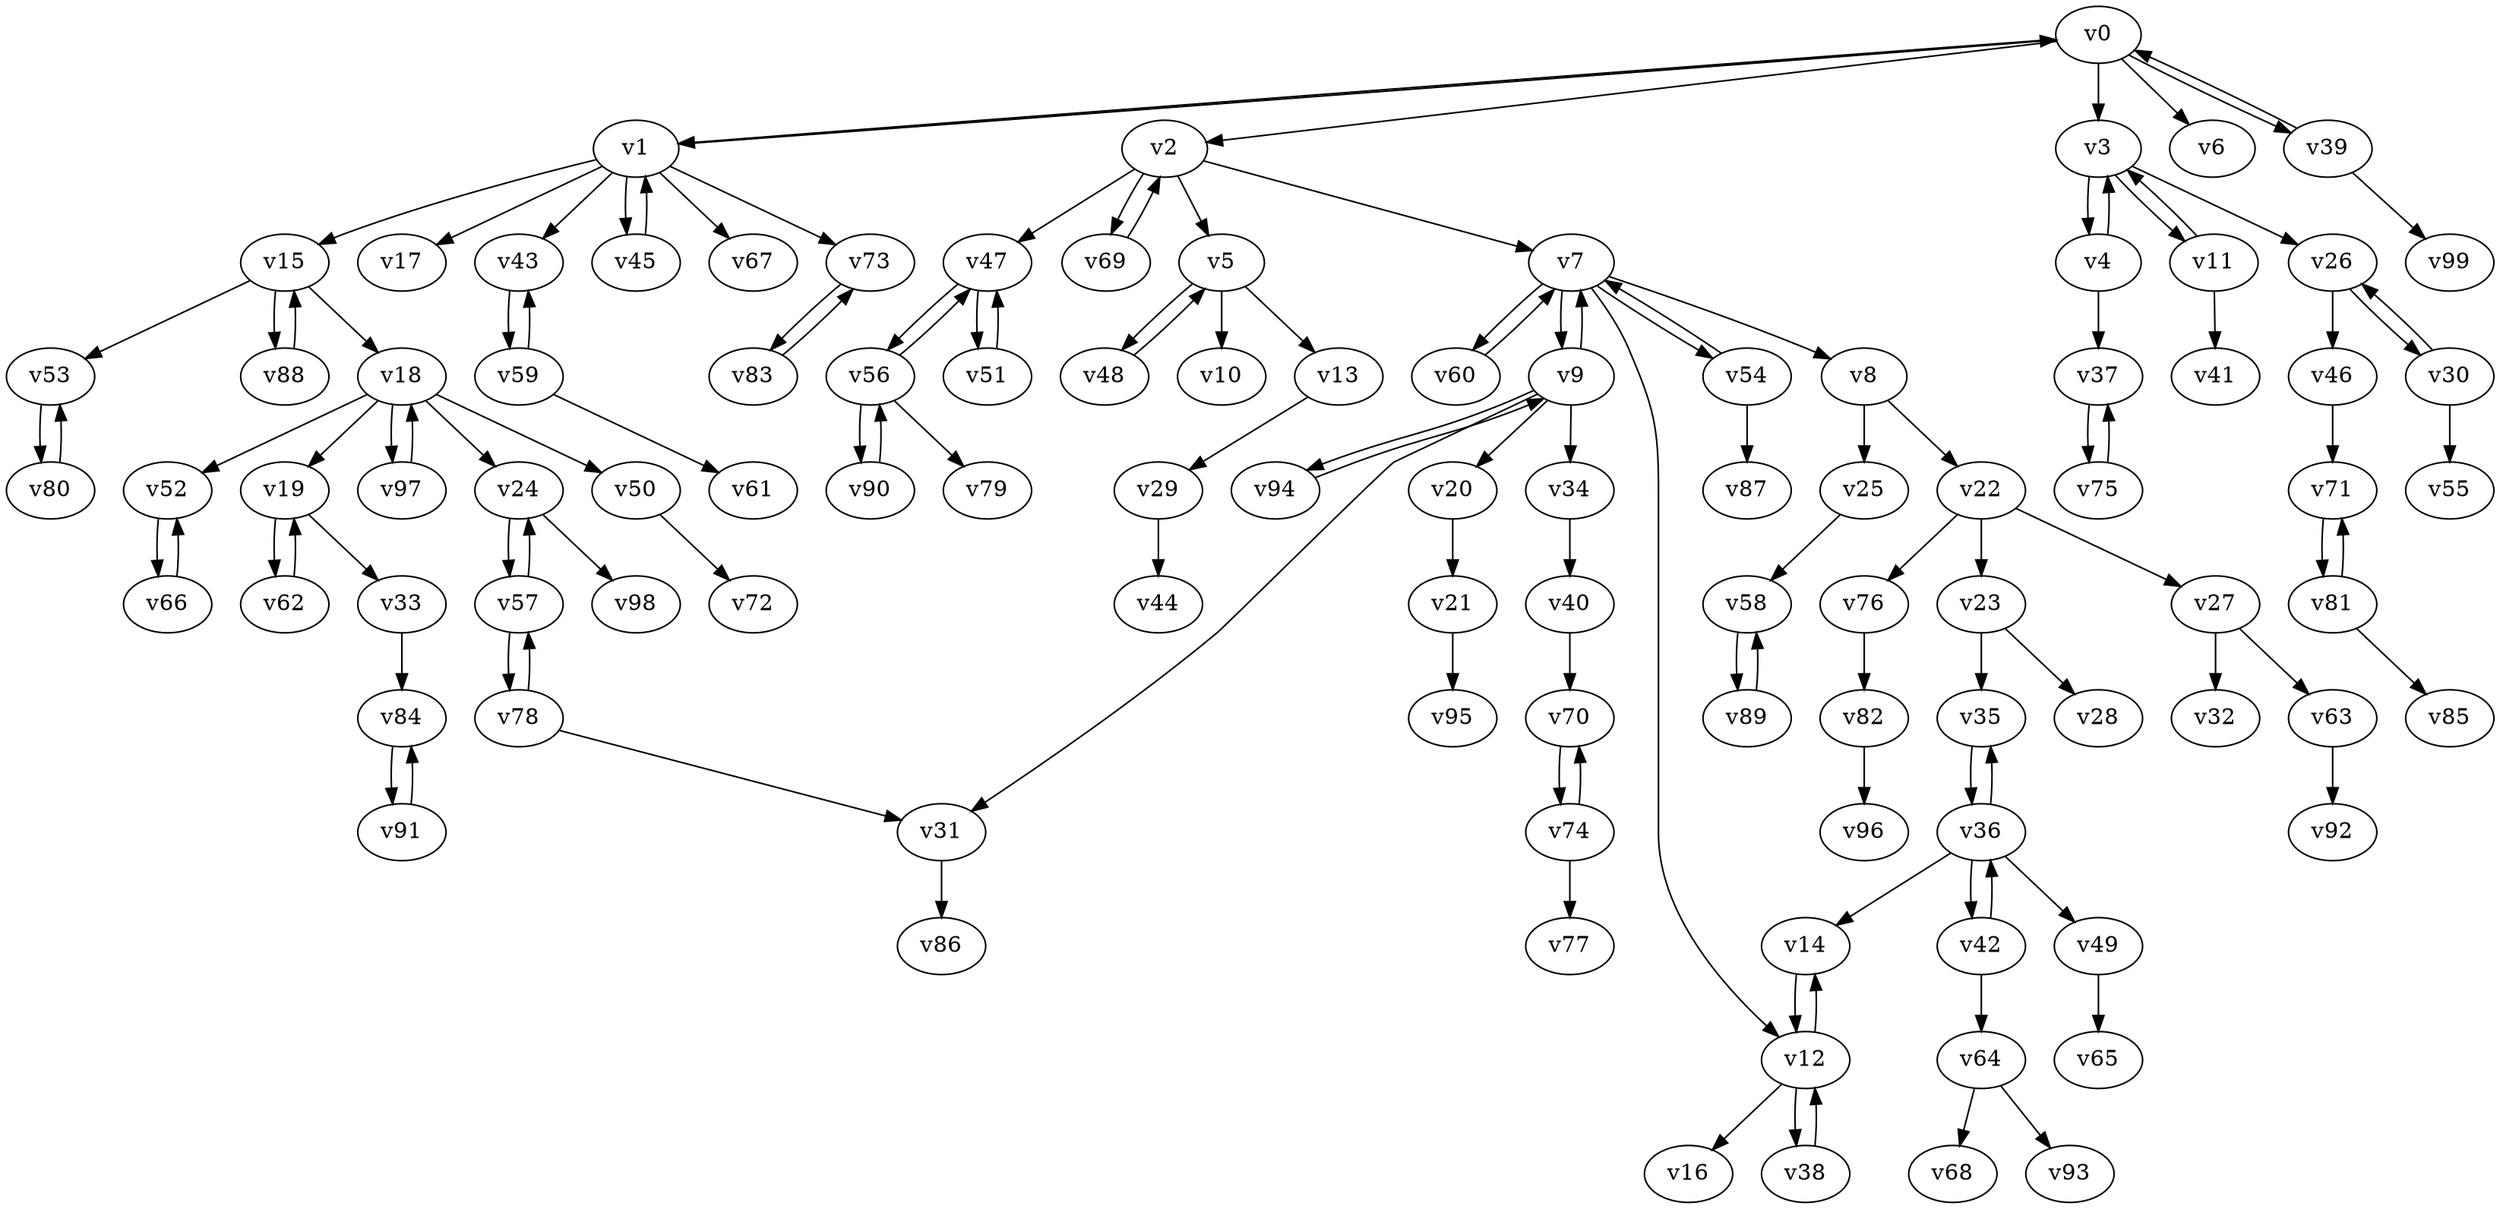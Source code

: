 digraph test138 {
    v0 [name="v0", player=0, weight=9];
    v1 [name="v1", player=1, weight=7];
    v2 [name="v2", player=0, weight=2];
    v3 [name="v3", player=1, weight=10];
    v4 [name="v4", player=0, weight=8];
    v5 [name="v5", player=1, weight=10];
    v6 [name="v6", player=0, weight=7];
    v7 [name="v7", player=1, weight=8];
    v8 [name="v8", player=0, weight=7];
    v9 [name="v9", player=1, weight=3];
    v10 [name="v10", player=0, weight=8];
    v11 [name="v11", player=1, weight=15];
    v12 [name="v12", player=0, weight=7];
    v13 [name="v13", player=1, weight=6];
    v14 [name="v14", player=0, weight=14];
    v15 [name="v15", player=1, weight=14];
    v16 [name="v16", player=0, weight=-2];
    v17 [name="v17", player=1, weight=-2];
    v18 [name="v18", player=0, weight=7];
    v19 [name="v19", player=1, weight=13];
    v20 [name="v20", player=0, weight=11];
    v21 [name="v21", player=1, weight=12];
    v22 [name="v22", player=0, weight=9];
    v23 [name="v23", player=1, weight=13];
    v24 [name="v24", player=0, weight=12];
    v25 [name="v25", player=1, weight=6];
    v26 [name="v26", player=0, weight=0];
    v27 [name="v27", player=1, weight=3];
    v28 [name="v28", player=0, weight=12];
    v29 [name="v29", player=1, weight=-1];
    v30 [name="v30", player=0, weight=4];
    v31 [name="v31", player=1, weight=-1];
    v32 [name="v32", player=0, weight=13];
    v33 [name="v33", player=1, weight=-1];
    v34 [name="v34", player=0, weight=13];
    v35 [name="v35", player=1, weight=3];
    v36 [name="v36", player=0, weight=4];
    v37 [name="v37", player=1, weight=7];
    v38 [name="v38", player=0, weight=3];
    v39 [name="v39", player=1, weight=17];
    v40 [name="v40", player=0, weight=15];
    v41 [name="v41", player=1, weight=12];
    v42 [name="v42", player=0, weight=9];
    v43 [name="v43", player=1, weight=4];
    v44 [name="v44", player=0, weight=11];
    v45 [name="v45", player=1, weight=4];
    v46 [name="v46", player=0, weight=6];
    v47 [name="v47", player=1, weight=12];
    v48 [name="v48", player=0, weight=4];
    v49 [name="v49", player=1, weight=16];
    v50 [name="v50", player=0, weight=14];
    v51 [name="v51", player=1, weight=8];
    v52 [name="v52", player=0, weight=6];
    v53 [name="v53", player=1, weight=4];
    v54 [name="v54", player=0, weight=0];
    v55 [name="v55", player=1, weight=17];
    v56 [name="v56", player=0, weight=3];
    v57 [name="v57", player=1, weight=17];
    v58 [name="v58", player=0, weight=15];
    v59 [name="v59", player=1, weight=12];
    v60 [name="v60", player=0, weight=3];
    v61 [name="v61", player=1, weight=11];
    v62 [name="v62", player=0, weight=6];
    v63 [name="v63", player=1, weight=14];
    v64 [name="v64", player=0, weight=-3];
    v65 [name="v65", player=1, weight=8];
    v66 [name="v66", player=0, weight=9];
    v67 [name="v67", player=1, weight=13];
    v68 [name="v68", player=0, weight=6];
    v69 [name="v69", player=1, weight=2];
    v70 [name="v70", player=0, weight=13];
    v71 [name="v71", player=1, weight=8];
    v72 [name="v72", player=0, weight=10];
    v73 [name="v73", player=1, weight=9];
    v74 [name="v74", player=0, weight=6];
    v75 [name="v75", player=1, weight=1];
    v76 [name="v76", player=0, weight=2];
    v77 [name="v77", player=1, weight=15];
    v78 [name="v78", player=0, weight=7];
    v79 [name="v79", player=1, weight=11];
    v80 [name="v80", player=0, weight=5];
    v81 [name="v81", player=1, weight=0];
    v82 [name="v82", player=0, weight=3];
    v83 [name="v83", player=1, weight=11];
    v84 [name="v84", player=0, weight=12];
    v85 [name="v85", player=1, weight=16];
    v86 [name="v86", player=0, weight=4];
    v87 [name="v87", player=1, weight=12];
    v88 [name="v88", player=0, weight=11];
    v89 [name="v89", player=1, weight=2];
    v90 [name="v90", player=0, weight=4];
    v91 [name="v91", player=1, weight=16];
    v92 [name="v92", player=0, weight=-1];
    v93 [name="v93", player=1, weight=9];
    v94 [name="v94", player=0, weight=4];
    v95 [name="v95", player=1, weight=7];
    v96 [name="v96", player=0, weight=2];
    v97 [name="v97", player=1, weight=10];
    v98 [name="v98", player=0, weight=13];
    v99 [name="v99", player=1, weight=13];
    v0 -> v1;
    v1 -> v0;
    v0 -> v2;
    v0 -> v3;
    v3 -> v4;
    v4 -> v3;
    v2 -> v5;
    v0 -> v6;
    v2 -> v7;
    v7 -> v8;
    v7 -> v9;
    v9 -> v7;
    v5 -> v10;
    v3 -> v11;
    v11 -> v3;
    v7 -> v12;
    v5 -> v13;
    v12 -> v14;
    v14 -> v12;
    v1 -> v15;
    v12 -> v16;
    v1 -> v17;
    v15 -> v18;
    v18 -> v19;
    v9 -> v20;
    v20 -> v21;
    v8 -> v22;
    v22 -> v23;
    v18 -> v24;
    v8 -> v25;
    v3 -> v26;
    v22 -> v27;
    v23 -> v28;
    v13 -> v29;
    v26 -> v30;
    v30 -> v26;
    v9 -> v31;
    v27 -> v32;
    v19 -> v33;
    v9 -> v34;
    v23 -> v35;
    v35 -> v36;
    v36 -> v35;
    v4 -> v37;
    v12 -> v38;
    v38 -> v12;
    v0 -> v39;
    v39 -> v0;
    v34 -> v40;
    v11 -> v41;
    v36 -> v42;
    v42 -> v36;
    v1 -> v43;
    v29 -> v44;
    v1 -> v45;
    v45 -> v1;
    v26 -> v46;
    v2 -> v47;
    v5 -> v48;
    v48 -> v5;
    v36 -> v49;
    v18 -> v50;
    v47 -> v51;
    v51 -> v47;
    v18 -> v52;
    v15 -> v53;
    v7 -> v54;
    v54 -> v7;
    v30 -> v55;
    v47 -> v56;
    v56 -> v47;
    v24 -> v57;
    v57 -> v24;
    v25 -> v58;
    v43 -> v59;
    v59 -> v43;
    v7 -> v60;
    v60 -> v7;
    v59 -> v61;
    v19 -> v62;
    v62 -> v19;
    v27 -> v63;
    v42 -> v64;
    v49 -> v65;
    v52 -> v66;
    v66 -> v52;
    v1 -> v67;
    v64 -> v68;
    v2 -> v69;
    v69 -> v2;
    v40 -> v70;
    v46 -> v71;
    v50 -> v72;
    v1 -> v73;
    v70 -> v74;
    v74 -> v70;
    v37 -> v75;
    v75 -> v37;
    v22 -> v76;
    v74 -> v77;
    v57 -> v78;
    v78 -> v57;
    v56 -> v79;
    v53 -> v80;
    v80 -> v53;
    v71 -> v81;
    v81 -> v71;
    v76 -> v82;
    v73 -> v83;
    v83 -> v73;
    v33 -> v84;
    v81 -> v85;
    v31 -> v86;
    v54 -> v87;
    v15 -> v88;
    v88 -> v15;
    v58 -> v89;
    v89 -> v58;
    v56 -> v90;
    v90 -> v56;
    v84 -> v91;
    v91 -> v84;
    v63 -> v92;
    v64 -> v93;
    v9 -> v94;
    v94 -> v9;
    v21 -> v95;
    v82 -> v96;
    v18 -> v97;
    v97 -> v18;
    v24 -> v98;
    v39 -> v99;
    v36 -> v14;
    v78 -> v31;
}
